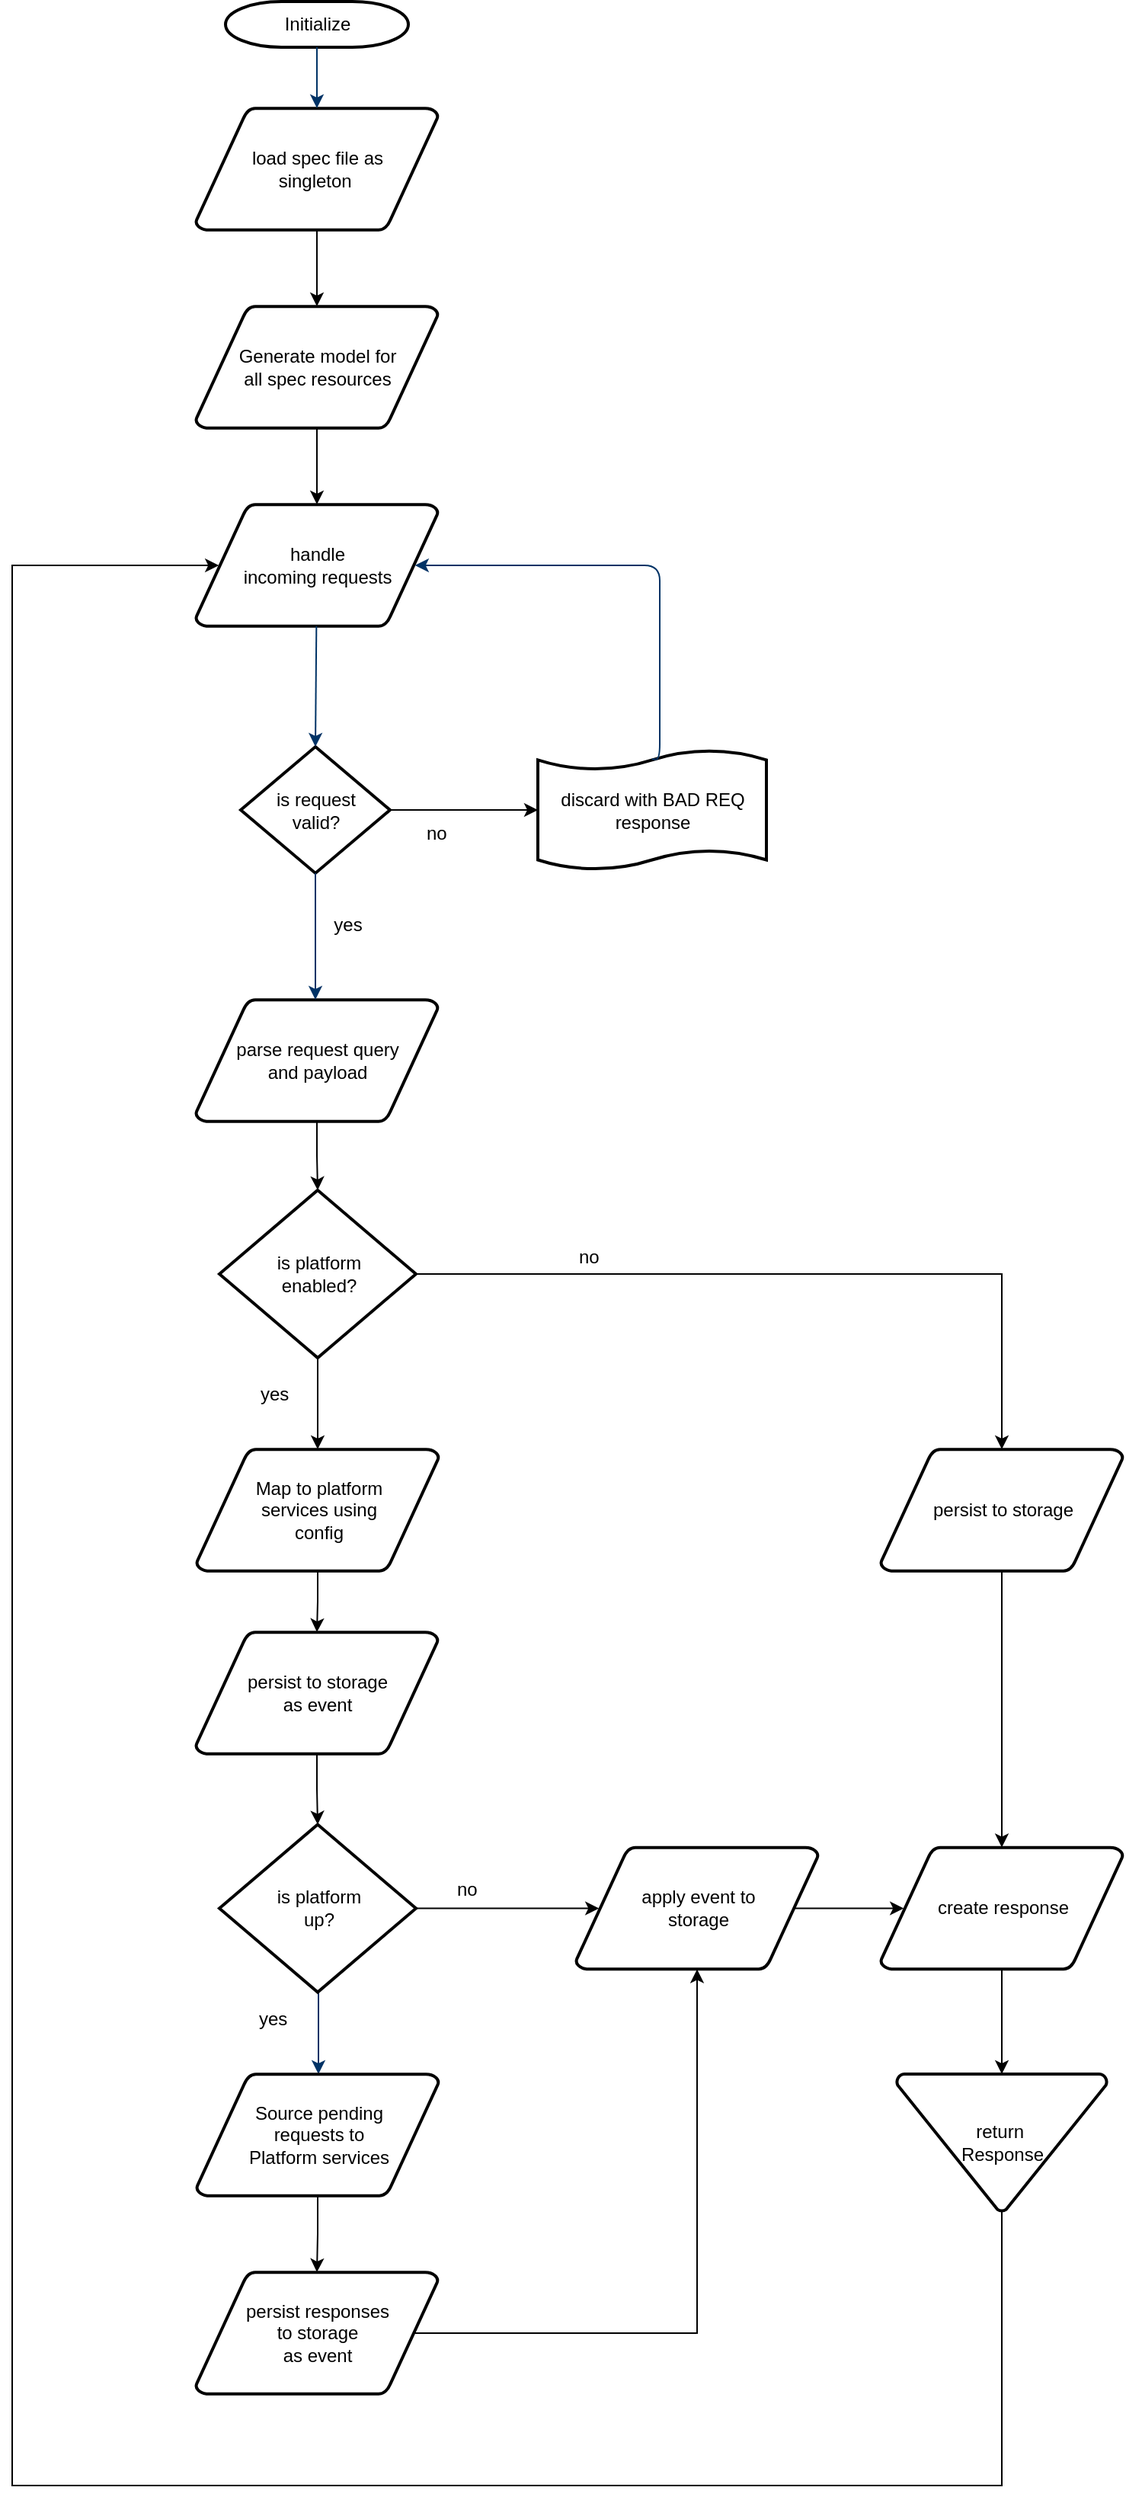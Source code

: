 <mxfile version="14.6.13" type="github">
  <diagram id="6a731a19-8d31-9384-78a2-239565b7b9f0" name="Page-1">
    <mxGraphModel dx="1350" dy="1601" grid="1" gridSize="10" guides="1" tooltips="1" connect="1" arrows="1" fold="1" page="1" pageScale="1" pageWidth="1169" pageHeight="827" background="#ffffff" math="0" shadow="0">
      <root>
        <mxCell id="0" />
        <mxCell id="1" parent="0" />
        <mxCell id="2" value="Initialize" style="shape=mxgraph.flowchart.terminator;strokeWidth=2;gradientColor=none;gradientDirection=north;fontStyle=0;html=1;" parent="1" vertex="1">
          <mxGeometry x="270" y="-10" width="120" height="30" as="geometry" />
        </mxCell>
        <mxCell id="H9c6U2pvoDiHtEuei6BZ-58" style="edgeStyle=orthogonalEdgeStyle;rounded=0;orthogonalLoop=1;jettySize=auto;html=1;exitX=0.5;exitY=1;exitDx=0;exitDy=0;exitPerimeter=0;" edge="1" parent="1" source="3" target="H9c6U2pvoDiHtEuei6BZ-57">
          <mxGeometry relative="1" as="geometry" />
        </mxCell>
        <mxCell id="3" value="load spec file as &lt;br&gt;singleton&amp;nbsp;" style="shape=mxgraph.flowchart.data;strokeWidth=2;gradientColor=none;gradientDirection=north;fontStyle=0;html=1;" parent="1" vertex="1">
          <mxGeometry x="250.5" y="60" width="159" height="80" as="geometry" />
        </mxCell>
        <mxCell id="H9c6U2pvoDiHtEuei6BZ-82" style="edgeStyle=orthogonalEdgeStyle;rounded=0;orthogonalLoop=1;jettySize=auto;html=1;exitX=0.5;exitY=1;exitDx=0;exitDy=0;exitPerimeter=0;entryX=0.5;entryY=0;entryDx=0;entryDy=0;entryPerimeter=0;" edge="1" parent="1" source="4" target="H9c6U2pvoDiHtEuei6BZ-77">
          <mxGeometry relative="1" as="geometry" />
        </mxCell>
        <mxCell id="4" value="parse request query &lt;br&gt;and payload" style="shape=mxgraph.flowchart.data;strokeWidth=2;gradientColor=none;gradientDirection=north;fontStyle=0;html=1;" parent="1" vertex="1">
          <mxGeometry x="250.5" y="645" width="159" height="80" as="geometry" />
        </mxCell>
        <mxCell id="5" value="handle&lt;br&gt;incoming requests" style="shape=mxgraph.flowchart.data;strokeWidth=2;gradientColor=none;gradientDirection=north;fontStyle=0;html=1;" parent="1" vertex="1">
          <mxGeometry x="250.5" y="320" width="159" height="80" as="geometry" />
        </mxCell>
        <mxCell id="H9c6U2pvoDiHtEuei6BZ-61" style="edgeStyle=orthogonalEdgeStyle;rounded=0;orthogonalLoop=1;jettySize=auto;html=1;" edge="1" parent="1" source="6" target="51">
          <mxGeometry relative="1" as="geometry" />
        </mxCell>
        <mxCell id="6" value="is request &lt;br&gt;valid?" style="shape=mxgraph.flowchart.decision;strokeWidth=2;gradientColor=none;gradientDirection=north;fontStyle=0;html=1;" parent="1" vertex="1">
          <mxGeometry x="280" y="479" width="98" height="83" as="geometry" />
        </mxCell>
        <mxCell id="7" style="fontStyle=1;strokeColor=#003366;strokeWidth=1;html=1;" parent="1" source="2" target="3" edge="1">
          <mxGeometry relative="1" as="geometry" />
        </mxCell>
        <mxCell id="9" style="entryX=0.5;entryY=0;entryPerimeter=0;fontStyle=1;strokeColor=#003366;strokeWidth=1;html=1;" parent="1" source="5" target="6" edge="1">
          <mxGeometry relative="1" as="geometry" />
        </mxCell>
        <mxCell id="11" value="no" style="text;fontStyle=0;html=1;strokeColor=none;gradientColor=none;fillColor=none;strokeWidth=2;" parent="1" vertex="1">
          <mxGeometry x="400" y="522" width="40" height="26" as="geometry" />
        </mxCell>
        <mxCell id="12" value="" style="edgeStyle=elbowEdgeStyle;elbow=horizontal;fontColor=#001933;fontStyle=1;strokeColor=#003366;strokeWidth=1;html=1;" parent="1" source="6" target="4" edge="1">
          <mxGeometry x="10" y="135" width="100" height="100" as="geometry">
            <mxPoint x="10" y="235" as="sourcePoint" />
            <mxPoint x="110" y="135" as="targetPoint" />
          </mxGeometry>
        </mxCell>
        <mxCell id="14" value="yes" style="text;fontStyle=0;html=1;strokeColor=none;gradientColor=none;fillColor=none;strokeWidth=2;align=center;" parent="1" vertex="1">
          <mxGeometry x="330" y="582" width="40" height="26" as="geometry" />
        </mxCell>
        <mxCell id="30" value="" style="edgeStyle=elbowEdgeStyle;elbow=horizontal;exitX=0.5;exitY=1;exitPerimeter=0;fontStyle=1;strokeColor=#003366;strokeWidth=1;html=1;entryX=0.5;entryY=0;entryDx=0;entryDy=0;entryPerimeter=0;" parent="1" target="H9c6U2pvoDiHtEuei6BZ-68" edge="1">
          <mxGeometry x="10" y="135" width="100" height="100" as="geometry">
            <mxPoint x="331" y="1293.5" as="sourcePoint" />
            <mxPoint x="331" y="1345" as="targetPoint" />
          </mxGeometry>
        </mxCell>
        <mxCell id="51" value="discard with BAD REQ&lt;br&gt;response" style="shape=mxgraph.flowchart.paper_tape;strokeWidth=2;gradientColor=none;gradientDirection=north;fontStyle=0;html=1;" parent="1" vertex="1">
          <mxGeometry x="475" y="480" width="150" height="81" as="geometry" />
        </mxCell>
        <mxCell id="52" value="" style="edgeStyle=elbowEdgeStyle;elbow=horizontal;exitX=0.5;exitY=0.09;exitPerimeter=0;entryX=0.905;entryY=0.5;entryPerimeter=0;fontStyle=1;strokeColor=#003366;strokeWidth=1;html=1;" parent="1" source="51" target="5" edge="1">
          <mxGeometry x="10" y="189" width="100" height="100" as="geometry">
            <mxPoint x="10" y="289" as="sourcePoint" />
            <mxPoint x="110" y="189" as="targetPoint" />
            <Array as="points">
              <mxPoint x="555" y="489" />
            </Array>
          </mxGeometry>
        </mxCell>
        <mxCell id="H9c6U2pvoDiHtEuei6BZ-59" style="edgeStyle=orthogonalEdgeStyle;rounded=0;orthogonalLoop=1;jettySize=auto;html=1;exitX=0.5;exitY=1;exitDx=0;exitDy=0;exitPerimeter=0;" edge="1" parent="1" source="H9c6U2pvoDiHtEuei6BZ-57" target="5">
          <mxGeometry relative="1" as="geometry" />
        </mxCell>
        <mxCell id="H9c6U2pvoDiHtEuei6BZ-57" value="Generate model for&lt;br&gt;all spec resources" style="shape=mxgraph.flowchart.data;strokeWidth=2;gradientColor=none;gradientDirection=north;fontStyle=0;html=1;" vertex="1" parent="1">
          <mxGeometry x="250.5" y="190" width="159" height="80" as="geometry" />
        </mxCell>
        <mxCell id="H9c6U2pvoDiHtEuei6BZ-74" style="edgeStyle=orthogonalEdgeStyle;rounded=0;orthogonalLoop=1;jettySize=auto;html=1;exitX=1;exitY=0.5;exitDx=0;exitDy=0;exitPerimeter=0;entryX=0.095;entryY=0.5;entryDx=0;entryDy=0;entryPerimeter=0;" edge="1" parent="1" source="H9c6U2pvoDiHtEuei6BZ-66" target="H9c6U2pvoDiHtEuei6BZ-72">
          <mxGeometry relative="1" as="geometry" />
        </mxCell>
        <mxCell id="H9c6U2pvoDiHtEuei6BZ-66" value="is platform &lt;br&gt;up?" style="shape=mxgraph.flowchart.decision;strokeWidth=2;gradientColor=none;gradientDirection=north;fontStyle=0;html=1;" vertex="1" parent="1">
          <mxGeometry x="266" y="1186.25" width="129" height="110" as="geometry" />
        </mxCell>
        <mxCell id="H9c6U2pvoDiHtEuei6BZ-67" value="yes" style="text;fontStyle=0;html=1;strokeColor=none;gradientColor=none;fillColor=none;strokeWidth=2;" vertex="1" parent="1">
          <mxGeometry x="290" y="1300" width="40" height="26" as="geometry" />
        </mxCell>
        <mxCell id="H9c6U2pvoDiHtEuei6BZ-71" style="edgeStyle=orthogonalEdgeStyle;rounded=0;orthogonalLoop=1;jettySize=auto;html=1;exitX=0.5;exitY=1;exitDx=0;exitDy=0;exitPerimeter=0;" edge="1" parent="1" source="H9c6U2pvoDiHtEuei6BZ-68" target="H9c6U2pvoDiHtEuei6BZ-70">
          <mxGeometry relative="1" as="geometry" />
        </mxCell>
        <mxCell id="H9c6U2pvoDiHtEuei6BZ-68" value="Source pending &lt;br&gt;requests to &lt;br&gt;Platform services" style="shape=mxgraph.flowchart.data;strokeWidth=2;gradientColor=none;gradientDirection=north;fontStyle=0;html=1;" vertex="1" parent="1">
          <mxGeometry x="251" y="1350" width="159" height="80" as="geometry" />
        </mxCell>
        <mxCell id="H9c6U2pvoDiHtEuei6BZ-73" style="edgeStyle=orthogonalEdgeStyle;rounded=0;orthogonalLoop=1;jettySize=auto;html=1;exitX=0.905;exitY=0.5;exitDx=0;exitDy=0;exitPerimeter=0;" edge="1" parent="1" source="H9c6U2pvoDiHtEuei6BZ-70" target="H9c6U2pvoDiHtEuei6BZ-72">
          <mxGeometry relative="1" as="geometry" />
        </mxCell>
        <mxCell id="H9c6U2pvoDiHtEuei6BZ-70" value="persist responses&lt;br&gt;to storage&lt;br&gt;as event" style="shape=mxgraph.flowchart.data;strokeWidth=2;gradientColor=none;gradientDirection=north;fontStyle=0;html=1;" vertex="1" parent="1">
          <mxGeometry x="250.5" y="1480" width="159" height="80" as="geometry" />
        </mxCell>
        <mxCell id="H9c6U2pvoDiHtEuei6BZ-93" style="edgeStyle=orthogonalEdgeStyle;rounded=0;orthogonalLoop=1;jettySize=auto;html=1;exitX=0.905;exitY=0.5;exitDx=0;exitDy=0;exitPerimeter=0;entryX=0.095;entryY=0.5;entryDx=0;entryDy=0;entryPerimeter=0;" edge="1" parent="1" source="H9c6U2pvoDiHtEuei6BZ-72" target="H9c6U2pvoDiHtEuei6BZ-76">
          <mxGeometry relative="1" as="geometry" />
        </mxCell>
        <mxCell id="H9c6U2pvoDiHtEuei6BZ-72" value="apply event to&lt;br&gt;storage" style="shape=mxgraph.flowchart.data;strokeWidth=2;gradientColor=none;gradientDirection=north;fontStyle=0;html=1;" vertex="1" parent="1">
          <mxGeometry x="500" y="1201.25" width="159" height="80" as="geometry" />
        </mxCell>
        <mxCell id="H9c6U2pvoDiHtEuei6BZ-75" value="no" style="text;fontStyle=0;html=1;strokeColor=none;gradientColor=none;fillColor=none;strokeWidth=2;" vertex="1" parent="1">
          <mxGeometry x="420" y="1215" width="40" height="26" as="geometry" />
        </mxCell>
        <mxCell id="H9c6U2pvoDiHtEuei6BZ-95" style="edgeStyle=orthogonalEdgeStyle;rounded=0;orthogonalLoop=1;jettySize=auto;html=1;exitX=0.5;exitY=1;exitDx=0;exitDy=0;exitPerimeter=0;" edge="1" parent="1" source="H9c6U2pvoDiHtEuei6BZ-76" target="H9c6U2pvoDiHtEuei6BZ-94">
          <mxGeometry relative="1" as="geometry" />
        </mxCell>
        <mxCell id="H9c6U2pvoDiHtEuei6BZ-76" value="create response" style="shape=mxgraph.flowchart.data;strokeWidth=2;gradientColor=none;gradientDirection=north;fontStyle=0;html=1;" vertex="1" parent="1">
          <mxGeometry x="700" y="1201.25" width="159" height="80" as="geometry" />
        </mxCell>
        <mxCell id="H9c6U2pvoDiHtEuei6BZ-83" style="edgeStyle=orthogonalEdgeStyle;rounded=0;orthogonalLoop=1;jettySize=auto;html=1;exitX=0.5;exitY=1;exitDx=0;exitDy=0;exitPerimeter=0;entryX=0.5;entryY=0;entryDx=0;entryDy=0;entryPerimeter=0;" edge="1" parent="1" source="H9c6U2pvoDiHtEuei6BZ-77" target="H9c6U2pvoDiHtEuei6BZ-79">
          <mxGeometry relative="1" as="geometry" />
        </mxCell>
        <mxCell id="H9c6U2pvoDiHtEuei6BZ-91" style="edgeStyle=orthogonalEdgeStyle;rounded=0;orthogonalLoop=1;jettySize=auto;html=1;exitX=1;exitY=0.5;exitDx=0;exitDy=0;exitPerimeter=0;" edge="1" parent="1" source="H9c6U2pvoDiHtEuei6BZ-77" target="H9c6U2pvoDiHtEuei6BZ-90">
          <mxGeometry relative="1" as="geometry" />
        </mxCell>
        <mxCell id="H9c6U2pvoDiHtEuei6BZ-77" value="is platform &lt;br&gt;enabled?" style="shape=mxgraph.flowchart.decision;strokeWidth=2;gradientColor=none;gradientDirection=north;fontStyle=0;html=1;" vertex="1" parent="1">
          <mxGeometry x="266" y="770" width="129" height="110" as="geometry" />
        </mxCell>
        <mxCell id="H9c6U2pvoDiHtEuei6BZ-85" style="edgeStyle=orthogonalEdgeStyle;rounded=0;orthogonalLoop=1;jettySize=auto;html=1;exitX=0.5;exitY=1;exitDx=0;exitDy=0;exitPerimeter=0;entryX=0.5;entryY=0;entryDx=0;entryDy=0;entryPerimeter=0;" edge="1" parent="1" source="H9c6U2pvoDiHtEuei6BZ-78" target="H9c6U2pvoDiHtEuei6BZ-66">
          <mxGeometry relative="1" as="geometry" />
        </mxCell>
        <mxCell id="H9c6U2pvoDiHtEuei6BZ-78" value="persist to storage&lt;br&gt;as event" style="shape=mxgraph.flowchart.data;strokeWidth=2;gradientColor=none;gradientDirection=north;fontStyle=0;html=1;" vertex="1" parent="1">
          <mxGeometry x="250.5" y="1060" width="159" height="80" as="geometry" />
        </mxCell>
        <mxCell id="H9c6U2pvoDiHtEuei6BZ-86" style="edgeStyle=orthogonalEdgeStyle;rounded=0;orthogonalLoop=1;jettySize=auto;html=1;exitX=0.5;exitY=1;exitDx=0;exitDy=0;exitPerimeter=0;" edge="1" parent="1" source="H9c6U2pvoDiHtEuei6BZ-79" target="H9c6U2pvoDiHtEuei6BZ-78">
          <mxGeometry relative="1" as="geometry" />
        </mxCell>
        <mxCell id="H9c6U2pvoDiHtEuei6BZ-79" value="Map to platform&lt;br&gt;services using &lt;br&gt;config" style="shape=mxgraph.flowchart.data;strokeWidth=2;gradientColor=none;gradientDirection=north;fontStyle=0;html=1;" vertex="1" parent="1">
          <mxGeometry x="251" y="940" width="159" height="80" as="geometry" />
        </mxCell>
        <mxCell id="H9c6U2pvoDiHtEuei6BZ-87" value="yes" style="text;fontStyle=0;html=1;strokeColor=none;gradientColor=none;fillColor=none;strokeWidth=2;" vertex="1" parent="1">
          <mxGeometry x="291" y="890" width="40" height="26" as="geometry" />
        </mxCell>
        <mxCell id="H9c6U2pvoDiHtEuei6BZ-89" value="no" style="text;fontStyle=0;html=1;strokeColor=none;gradientColor=none;fillColor=none;strokeWidth=2;" vertex="1" parent="1">
          <mxGeometry x="500" y="800" width="40" height="26" as="geometry" />
        </mxCell>
        <mxCell id="H9c6U2pvoDiHtEuei6BZ-92" style="edgeStyle=orthogonalEdgeStyle;rounded=0;orthogonalLoop=1;jettySize=auto;html=1;exitX=0.5;exitY=1;exitDx=0;exitDy=0;exitPerimeter=0;" edge="1" parent="1" source="H9c6U2pvoDiHtEuei6BZ-90" target="H9c6U2pvoDiHtEuei6BZ-76">
          <mxGeometry relative="1" as="geometry" />
        </mxCell>
        <mxCell id="H9c6U2pvoDiHtEuei6BZ-90" value="persist to storage" style="shape=mxgraph.flowchart.data;strokeWidth=2;gradientColor=none;gradientDirection=north;fontStyle=0;html=1;" vertex="1" parent="1">
          <mxGeometry x="700" y="940" width="159" height="80" as="geometry" />
        </mxCell>
        <mxCell id="H9c6U2pvoDiHtEuei6BZ-96" style="edgeStyle=orthogonalEdgeStyle;rounded=0;orthogonalLoop=1;jettySize=auto;html=1;exitX=0.5;exitY=1;exitDx=0;exitDy=0;exitPerimeter=0;entryX=0.095;entryY=0.5;entryDx=0;entryDy=0;entryPerimeter=0;" edge="1" parent="1" source="H9c6U2pvoDiHtEuei6BZ-94" target="5">
          <mxGeometry relative="1" as="geometry">
            <Array as="points">
              <mxPoint x="780" y="1620" />
              <mxPoint x="130" y="1620" />
              <mxPoint x="130" y="360" />
            </Array>
          </mxGeometry>
        </mxCell>
        <mxCell id="H9c6U2pvoDiHtEuei6BZ-94" value="return&amp;nbsp;&lt;br&gt;Response" style="strokeWidth=2;html=1;shape=mxgraph.flowchart.merge_or_storage;whiteSpace=wrap;" vertex="1" parent="1">
          <mxGeometry x="710.5" y="1350" width="138" height="90" as="geometry" />
        </mxCell>
      </root>
    </mxGraphModel>
  </diagram>
</mxfile>
